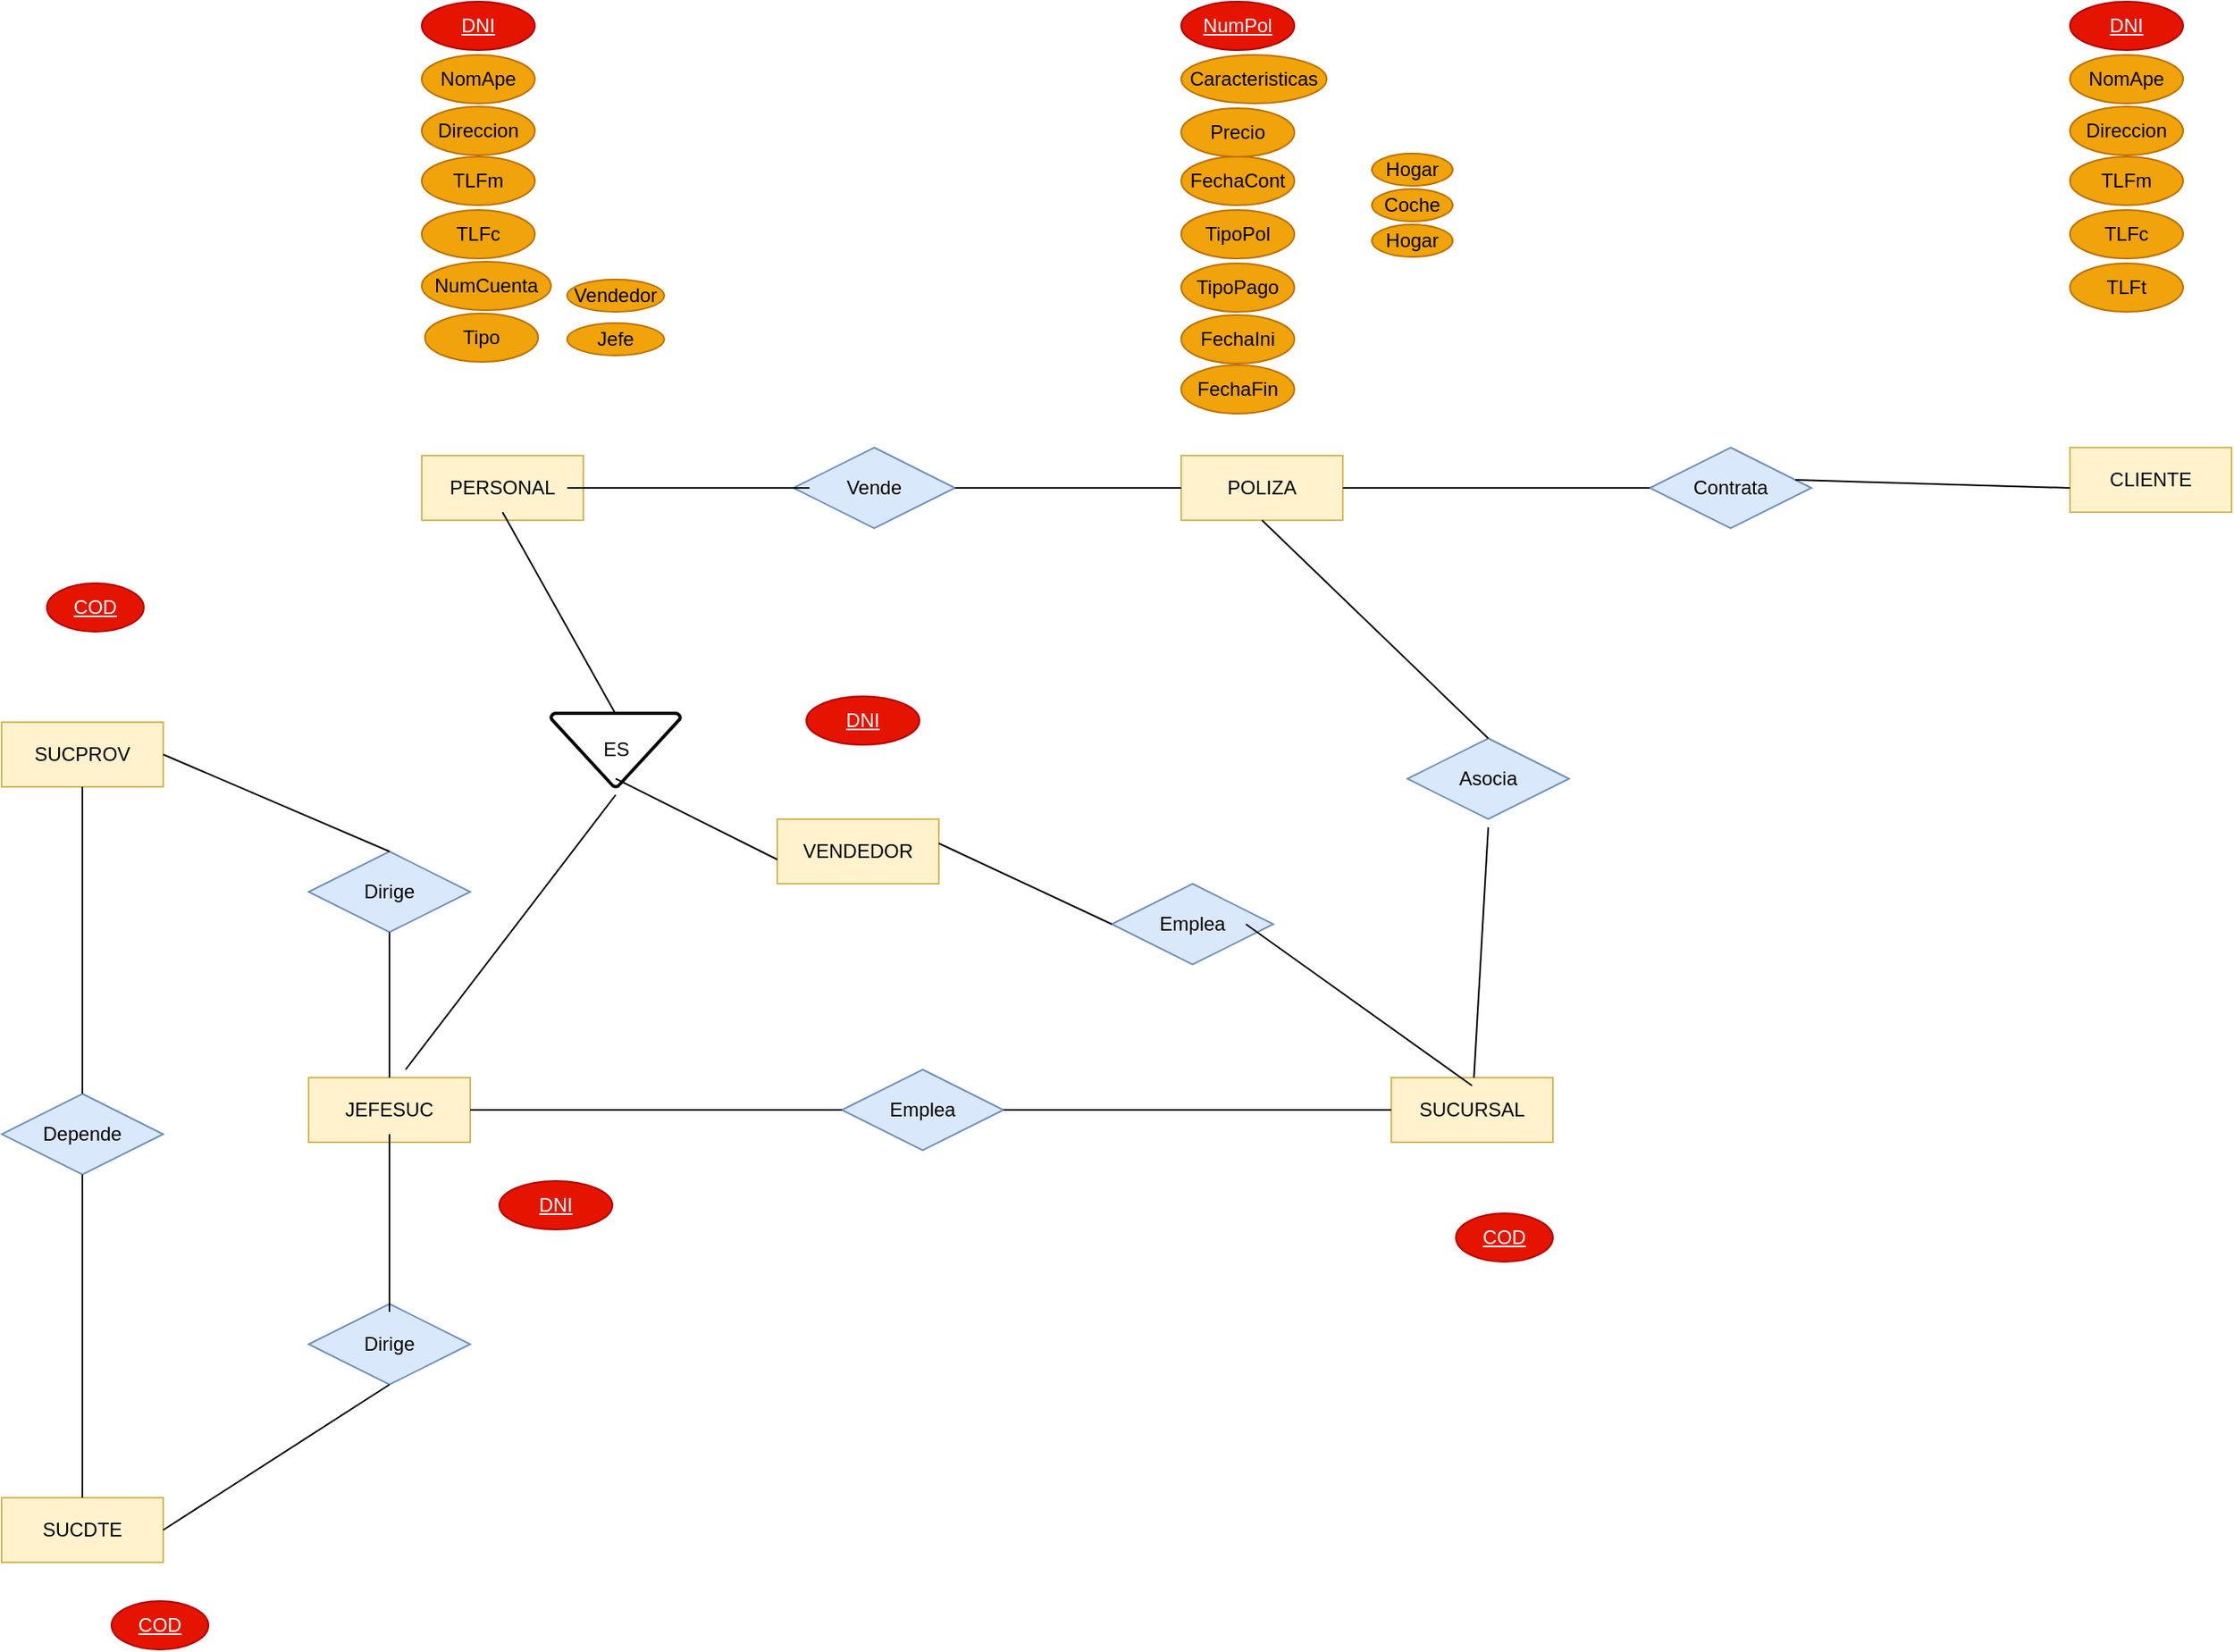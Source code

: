 <mxfile version="28.2.5">
  <diagram name="Página-1" id="L_BSh97Rvrajgwu3YOM5">
    <mxGraphModel dx="1730" dy="892" grid="1" gridSize="10" guides="1" tooltips="1" connect="1" arrows="1" fold="1" page="1" pageScale="1" pageWidth="2336" pageHeight="1654" background="light-dark(#ffffff, #af8383)" math="0" shadow="0">
      <root>
        <mxCell id="0" />
        <mxCell id="1" parent="0" />
        <mxCell id="KrXGOnQtJ1yFIMdC9X8o-1" value="CLIENTE" style="whiteSpace=wrap;html=1;align=center;fillColor=#fff2cc;strokeColor=#d6b656;" parent="1" vertex="1">
          <mxGeometry x="1832" y="476" width="100" height="40" as="geometry" />
        </mxCell>
        <mxCell id="KrXGOnQtJ1yFIMdC9X8o-2" value="POLIZA" style="whiteSpace=wrap;html=1;align=center;fillColor=#fff2cc;strokeColor=#d6b656;" parent="1" vertex="1">
          <mxGeometry x="1282" y="481" width="100" height="40" as="geometry" />
        </mxCell>
        <mxCell id="KrXGOnQtJ1yFIMdC9X8o-3" value="SUCURSAL" style="whiteSpace=wrap;html=1;align=center;fillColor=#fff2cc;strokeColor=#d6b656;" parent="1" vertex="1">
          <mxGeometry x="1412" y="866" width="100" height="40" as="geometry" />
        </mxCell>
        <mxCell id="KrXGOnQtJ1yFIMdC9X8o-4" value="PERSONAL" style="whiteSpace=wrap;html=1;align=center;fillColor=#fff2cc;strokeColor=#d6b656;" parent="1" vertex="1">
          <mxGeometry x="812" y="481" width="100" height="40" as="geometry" />
        </mxCell>
        <mxCell id="KrXGOnQtJ1yFIMdC9X8o-5" value="&lt;div&gt;JEFESUC&lt;/div&gt;" style="whiteSpace=wrap;html=1;align=center;fillColor=#fff2cc;strokeColor=#d6b656;" parent="1" vertex="1">
          <mxGeometry x="742" y="866" width="100" height="40" as="geometry" />
        </mxCell>
        <mxCell id="KrXGOnQtJ1yFIMdC9X8o-6" value="VENDEDOR" style="whiteSpace=wrap;html=1;align=center;fillColor=#fff2cc;strokeColor=#d6b656;" parent="1" vertex="1">
          <mxGeometry x="1032" y="706" width="100" height="40" as="geometry" />
        </mxCell>
        <mxCell id="KrXGOnQtJ1yFIMdC9X8o-8" value="SUCPROV" style="whiteSpace=wrap;html=1;align=center;fillColor=#fff2cc;strokeColor=#d6b656;" parent="1" vertex="1">
          <mxGeometry x="552" y="646" width="100" height="40" as="geometry" />
        </mxCell>
        <mxCell id="KrXGOnQtJ1yFIMdC9X8o-9" value="SUCDTE" style="whiteSpace=wrap;html=1;align=center;fillColor=#fff2cc;strokeColor=#d6b656;" parent="1" vertex="1">
          <mxGeometry x="552" y="1126" width="100" height="40" as="geometry" />
        </mxCell>
        <mxCell id="KrXGOnQtJ1yFIMdC9X8o-10" value="Contrata" style="shape=rhombus;perimeter=rhombusPerimeter;whiteSpace=wrap;html=1;align=center;fillColor=#dae8fc;strokeColor=#6c8ebf;" parent="1" vertex="1">
          <mxGeometry x="1572" y="476" width="100" height="50" as="geometry" />
        </mxCell>
        <mxCell id="KrXGOnQtJ1yFIMdC9X8o-11" value="Vende" style="shape=rhombus;perimeter=rhombusPerimeter;whiteSpace=wrap;html=1;align=center;fillColor=#dae8fc;strokeColor=#6c8ebf;" parent="1" vertex="1">
          <mxGeometry x="1042" y="476" width="100" height="50" as="geometry" />
        </mxCell>
        <mxCell id="KrXGOnQtJ1yFIMdC9X8o-12" value="Depende" style="shape=rhombus;perimeter=rhombusPerimeter;whiteSpace=wrap;html=1;align=center;fillColor=#dae8fc;strokeColor=#6c8ebf;" parent="1" vertex="1">
          <mxGeometry x="552" y="876" width="100" height="50" as="geometry" />
        </mxCell>
        <mxCell id="KrXGOnQtJ1yFIMdC9X8o-13" value="Emplea" style="shape=rhombus;perimeter=rhombusPerimeter;whiteSpace=wrap;html=1;align=center;fillColor=#dae8fc;strokeColor=#6c8ebf;" parent="1" vertex="1">
          <mxGeometry x="1072" y="861" width="100" height="50" as="geometry" />
        </mxCell>
        <mxCell id="KrXGOnQtJ1yFIMdC9X8o-14" value="Emplea" style="shape=rhombus;perimeter=rhombusPerimeter;whiteSpace=wrap;html=1;align=center;fillColor=#dae8fc;strokeColor=#6c8ebf;" parent="1" vertex="1">
          <mxGeometry x="1239" y="746" width="100" height="50" as="geometry" />
        </mxCell>
        <mxCell id="KrXGOnQtJ1yFIMdC9X8o-15" value="Dirige" style="shape=rhombus;perimeter=rhombusPerimeter;whiteSpace=wrap;html=1;align=center;fillColor=#dae8fc;strokeColor=#6c8ebf;" parent="1" vertex="1">
          <mxGeometry x="742" y="726" width="100" height="50" as="geometry" />
        </mxCell>
        <mxCell id="KrXGOnQtJ1yFIMdC9X8o-16" value="Dirige" style="shape=rhombus;perimeter=rhombusPerimeter;whiteSpace=wrap;html=1;align=center;fillColor=#dae8fc;strokeColor=#6c8ebf;" parent="1" vertex="1">
          <mxGeometry x="742" y="1006" width="100" height="50" as="geometry" />
        </mxCell>
        <mxCell id="KrXGOnQtJ1yFIMdC9X8o-17" value="Asocia" style="shape=rhombus;perimeter=rhombusPerimeter;whiteSpace=wrap;html=1;align=center;fillColor=#dae8fc;strokeColor=#6c8ebf;" parent="1" vertex="1">
          <mxGeometry x="1422" y="656" width="100" height="50" as="geometry" />
        </mxCell>
        <mxCell id="KrXGOnQtJ1yFIMdC9X8o-18" value="" style="endArrow=none;html=1;rounded=0;entryX=0;entryY=0.5;entryDx=0;entryDy=0;exitX=1;exitY=0.5;exitDx=0;exitDy=0;" parent="1" source="KrXGOnQtJ1yFIMdC9X8o-5" target="KrXGOnQtJ1yFIMdC9X8o-13" edge="1">
          <mxGeometry relative="1" as="geometry">
            <mxPoint x="892" y="891" as="sourcePoint" />
            <mxPoint x="1002" y="885.5" as="targetPoint" />
          </mxGeometry>
        </mxCell>
        <mxCell id="KrXGOnQtJ1yFIMdC9X8o-19" value="" style="endArrow=none;html=1;rounded=0;entryX=0;entryY=0.5;entryDx=0;entryDy=0;exitX=1;exitY=0.5;exitDx=0;exitDy=0;" parent="1" source="KrXGOnQtJ1yFIMdC9X8o-13" target="KrXGOnQtJ1yFIMdC9X8o-3" edge="1">
          <mxGeometry relative="1" as="geometry">
            <mxPoint x="1152" y="936" as="sourcePoint" />
            <mxPoint x="1382" y="941" as="targetPoint" />
          </mxGeometry>
        </mxCell>
        <mxCell id="KrXGOnQtJ1yFIMdC9X8o-20" value="" style="endArrow=none;html=1;rounded=0;entryX=0.5;entryY=0;entryDx=0;entryDy=0;exitX=0.5;exitY=1;exitDx=0;exitDy=0;" parent="1" source="KrXGOnQtJ1yFIMdC9X8o-8" target="KrXGOnQtJ1yFIMdC9X8o-12" edge="1">
          <mxGeometry relative="1" as="geometry">
            <mxPoint x="792" y="796" as="sourcePoint" />
            <mxPoint x="1022" y="801" as="targetPoint" />
          </mxGeometry>
        </mxCell>
        <mxCell id="KrXGOnQtJ1yFIMdC9X8o-21" value="" style="endArrow=none;html=1;rounded=0;exitX=0.5;exitY=1;exitDx=0;exitDy=0;" parent="1" source="KrXGOnQtJ1yFIMdC9X8o-12" target="KrXGOnQtJ1yFIMdC9X8o-9" edge="1">
          <mxGeometry relative="1" as="geometry">
            <mxPoint x="612" y="796" as="sourcePoint" />
            <mxPoint x="612" y="996" as="targetPoint" />
          </mxGeometry>
        </mxCell>
        <mxCell id="Dobw_pbnJO2B4XNPJlrt-1" value="" style="endArrow=none;html=1;rounded=0;entryX=0.5;entryY=0;entryDx=0;entryDy=0;entryPerimeter=0;exitX=1;exitY=0.5;exitDx=0;exitDy=0;exitPerimeter=0;" edge="1" parent="1" source="KrXGOnQtJ1yFIMdC9X8o-8" target="KrXGOnQtJ1yFIMdC9X8o-15">
          <mxGeometry relative="1" as="geometry">
            <mxPoint x="662" y="666" as="sourcePoint" />
            <mxPoint x="692" y="946" as="targetPoint" />
          </mxGeometry>
        </mxCell>
        <mxCell id="Dobw_pbnJO2B4XNPJlrt-2" value="" style="endArrow=none;html=1;rounded=0;entryX=0;entryY=0.5;entryDx=0;entryDy=0;exitX=1;exitY=0.375;exitDx=0;exitDy=0;exitPerimeter=0;" edge="1" parent="1" source="KrXGOnQtJ1yFIMdC9X8o-6" target="KrXGOnQtJ1yFIMdC9X8o-14">
          <mxGeometry relative="1" as="geometry">
            <mxPoint x="1132" y="736" as="sourcePoint" />
            <mxPoint x="1272" y="796" as="targetPoint" />
          </mxGeometry>
        </mxCell>
        <mxCell id="Dobw_pbnJO2B4XNPJlrt-3" value="" style="endArrow=none;html=1;rounded=0;entryX=0.5;entryY=0;entryDx=0;entryDy=0;" edge="1" parent="1" target="KrXGOnQtJ1yFIMdC9X8o-5">
          <mxGeometry relative="1" as="geometry">
            <mxPoint x="792" y="776" as="sourcePoint" />
            <mxPoint x="972" y="866" as="targetPoint" />
          </mxGeometry>
        </mxCell>
        <mxCell id="Dobw_pbnJO2B4XNPJlrt-6" value="" style="endArrow=none;html=1;rounded=0;entryX=0.5;entryY=0.1;entryDx=0;entryDy=0;entryPerimeter=0;exitX=0.5;exitY=0.875;exitDx=0;exitDy=0;exitPerimeter=0;" edge="1" parent="1" source="KrXGOnQtJ1yFIMdC9X8o-5" target="KrXGOnQtJ1yFIMdC9X8o-16">
          <mxGeometry relative="1" as="geometry">
            <mxPoint x="822" y="951" as="sourcePoint" />
            <mxPoint x="962" y="1011" as="targetPoint" />
          </mxGeometry>
        </mxCell>
        <mxCell id="Dobw_pbnJO2B4XNPJlrt-8" value="" style="endArrow=none;html=1;rounded=0;exitX=0.5;exitY=1;exitDx=0;exitDy=0;" edge="1" parent="1" source="KrXGOnQtJ1yFIMdC9X8o-16">
          <mxGeometry relative="1" as="geometry">
            <mxPoint x="842" y="1101" as="sourcePoint" />
            <mxPoint x="652" y="1146" as="targetPoint" />
          </mxGeometry>
        </mxCell>
        <mxCell id="Dobw_pbnJO2B4XNPJlrt-39" value="ES" style="shape=mxgraph.flowchart.merge_or_storage;strokeWidth=2;gradientColor=none;gradientDirection=north;fontStyle=0;html=1;" vertex="1" parent="1">
          <mxGeometry x="892" y="640.5" width="80" height="45.5" as="geometry" />
        </mxCell>
        <mxCell id="Dobw_pbnJO2B4XNPJlrt-63" value="" style="endArrow=none;html=1;rounded=0;entryX=0.5;entryY=0.011;entryDx=0;entryDy=0;entryPerimeter=0;exitX=0.5;exitY=0.875;exitDx=0;exitDy=0;exitPerimeter=0;" edge="1" parent="1" source="KrXGOnQtJ1yFIMdC9X8o-4" target="Dobw_pbnJO2B4XNPJlrt-39">
          <mxGeometry relative="1" as="geometry">
            <mxPoint x="872" y="551" as="sourcePoint" />
            <mxPoint x="772" y="921" as="targetPoint" />
          </mxGeometry>
        </mxCell>
        <mxCell id="Dobw_pbnJO2B4XNPJlrt-64" value="" style="endArrow=none;html=1;rounded=0;entryX=0.5;entryY=0;entryDx=0;entryDy=0;exitX=0.5;exitY=0.89;exitDx=0;exitDy=0;exitPerimeter=0;" edge="1" parent="1" source="Dobw_pbnJO2B4XNPJlrt-39">
          <mxGeometry relative="1" as="geometry">
            <mxPoint x="922" y="750.995" as="sourcePoint" />
            <mxPoint x="1032" y="731" as="targetPoint" />
          </mxGeometry>
        </mxCell>
        <mxCell id="Dobw_pbnJO2B4XNPJlrt-65" value="" style="endArrow=none;html=1;rounded=0;" edge="1" parent="1">
          <mxGeometry relative="1" as="geometry">
            <mxPoint x="932" y="691" as="sourcePoint" />
            <mxPoint x="802" y="861" as="targetPoint" />
          </mxGeometry>
        </mxCell>
        <mxCell id="Dobw_pbnJO2B4XNPJlrt-66" value="" style="endArrow=none;html=1;rounded=0;entryX=0.5;entryY=0.125;entryDx=0;entryDy=0;entryPerimeter=0;exitX=0.83;exitY=0.5;exitDx=0;exitDy=0;exitPerimeter=0;" edge="1" parent="1" source="KrXGOnQtJ1yFIMdC9X8o-14" target="KrXGOnQtJ1yFIMdC9X8o-3">
          <mxGeometry relative="1" as="geometry">
            <mxPoint x="1332" y="771" as="sourcePoint" />
            <mxPoint x="1289" y="801" as="targetPoint" />
          </mxGeometry>
        </mxCell>
        <mxCell id="Dobw_pbnJO2B4XNPJlrt-67" value="" style="endArrow=none;html=1;rounded=0;exitX=1;exitY=0.5;exitDx=0;exitDy=0;exitPerimeter=0;" edge="1" parent="1" source="KrXGOnQtJ1yFIMdC9X8o-11" target="KrXGOnQtJ1yFIMdC9X8o-2">
          <mxGeometry relative="1" as="geometry">
            <mxPoint x="1132" y="581" as="sourcePoint" />
            <mxPoint x="1239" y="631" as="targetPoint" />
          </mxGeometry>
        </mxCell>
        <mxCell id="Dobw_pbnJO2B4XNPJlrt-68" value="" style="endArrow=none;html=1;rounded=0;exitX=0.9;exitY=0.5;exitDx=0;exitDy=0;exitPerimeter=0;" edge="1" parent="1" source="KrXGOnQtJ1yFIMdC9X8o-4">
          <mxGeometry relative="1" as="geometry">
            <mxPoint x="922" y="501" as="sourcePoint" />
            <mxPoint x="1052" y="501" as="targetPoint" />
          </mxGeometry>
        </mxCell>
        <mxCell id="Dobw_pbnJO2B4XNPJlrt-69" value="" style="endArrow=none;html=1;rounded=0;exitX=0.9;exitY=0.4;exitDx=0;exitDy=0;exitPerimeter=0;entryX=0;entryY=0.625;entryDx=0;entryDy=0;entryPerimeter=0;" edge="1" parent="1" source="KrXGOnQtJ1yFIMdC9X8o-10" target="KrXGOnQtJ1yFIMdC9X8o-1">
          <mxGeometry relative="1" as="geometry">
            <mxPoint x="1682" y="511" as="sourcePoint" />
            <mxPoint x="1852" y="511" as="targetPoint" />
          </mxGeometry>
        </mxCell>
        <mxCell id="Dobw_pbnJO2B4XNPJlrt-70" value="" style="endArrow=none;html=1;rounded=0;entryX=0;entryY=0.5;entryDx=0;entryDy=0;exitX=1;exitY=0.5;exitDx=0;exitDy=0;exitPerimeter=0;" edge="1" parent="1" source="KrXGOnQtJ1yFIMdC9X8o-2" target="KrXGOnQtJ1yFIMdC9X8o-10">
          <mxGeometry relative="1" as="geometry">
            <mxPoint x="1472" y="531" as="sourcePoint" />
            <mxPoint x="1579" y="581" as="targetPoint" />
          </mxGeometry>
        </mxCell>
        <mxCell id="Dobw_pbnJO2B4XNPJlrt-71" value="" style="endArrow=none;html=1;rounded=0;exitX=0.5;exitY=1;exitDx=0;exitDy=0;exitPerimeter=0;entryX=0.5;entryY=0;entryDx=0;entryDy=0;" edge="1" parent="1" source="KrXGOnQtJ1yFIMdC9X8o-2" target="KrXGOnQtJ1yFIMdC9X8o-17">
          <mxGeometry relative="1" as="geometry">
            <mxPoint x="1392" y="631" as="sourcePoint" />
            <mxPoint x="1472" y="681" as="targetPoint" />
          </mxGeometry>
        </mxCell>
        <mxCell id="Dobw_pbnJO2B4XNPJlrt-72" value="" style="endArrow=none;html=1;rounded=0;" edge="1" parent="1" target="KrXGOnQtJ1yFIMdC9X8o-3">
          <mxGeometry relative="1" as="geometry">
            <mxPoint x="1472" y="711" as="sourcePoint" />
            <mxPoint x="1482" y="861" as="targetPoint" />
          </mxGeometry>
        </mxCell>
        <mxCell id="Dobw_pbnJO2B4XNPJlrt-73" value="NomApe" style="ellipse;whiteSpace=wrap;html=1;fillColor=#f0a30a;fontColor=#000000;strokeColor=#BD7000;" vertex="1" parent="1">
          <mxGeometry x="1832" y="233" width="70" height="30" as="geometry" />
        </mxCell>
        <mxCell id="Dobw_pbnJO2B4XNPJlrt-74" value="DNI" style="ellipse;whiteSpace=wrap;html=1;fillColor=#e51400;strokeColor=#B20000;fontColor=#ffffff;fontStyle=4" vertex="1" parent="1">
          <mxGeometry x="1832" y="200" width="70" height="30" as="geometry" />
        </mxCell>
        <mxCell id="Dobw_pbnJO2B4XNPJlrt-75" value="Direccion" style="ellipse;whiteSpace=wrap;html=1;fillColor=#f0a30a;fontColor=#000000;strokeColor=#BD7000;" vertex="1" parent="1">
          <mxGeometry x="1832" y="265" width="70" height="30" as="geometry" />
        </mxCell>
        <mxCell id="Dobw_pbnJO2B4XNPJlrt-76" value="TLFm" style="ellipse;whiteSpace=wrap;html=1;fillColor=#f0a30a;fontColor=#000000;strokeColor=#BD7000;" vertex="1" parent="1">
          <mxGeometry x="1832" y="296" width="70" height="30" as="geometry" />
        </mxCell>
        <mxCell id="Dobw_pbnJO2B4XNPJlrt-77" value="TLFc" style="ellipse;whiteSpace=wrap;html=1;fillColor=#f0a30a;fontColor=#000000;strokeColor=#BD7000;" vertex="1" parent="1">
          <mxGeometry x="1832" y="329" width="70" height="30" as="geometry" />
        </mxCell>
        <mxCell id="Dobw_pbnJO2B4XNPJlrt-78" value="TLFt" style="ellipse;whiteSpace=wrap;html=1;fillColor=#f0a30a;fontColor=#000000;strokeColor=#BD7000;" vertex="1" parent="1">
          <mxGeometry x="1832" y="362" width="70" height="30" as="geometry" />
        </mxCell>
        <mxCell id="Dobw_pbnJO2B4XNPJlrt-79" value="NumPol" style="ellipse;whiteSpace=wrap;html=1;fillColor=#e51400;strokeColor=#B20000;fontColor=#ffffff;fontStyle=4" vertex="1" parent="1">
          <mxGeometry x="1282" y="200" width="70" height="30" as="geometry" />
        </mxCell>
        <mxCell id="Dobw_pbnJO2B4XNPJlrt-80" value="Caracteristicas" style="ellipse;whiteSpace=wrap;html=1;fillColor=#f0a30a;fontColor=#000000;strokeColor=#BD7000;" vertex="1" parent="1">
          <mxGeometry x="1282" y="233" width="90" height="30" as="geometry" />
        </mxCell>
        <mxCell id="Dobw_pbnJO2B4XNPJlrt-81" value="Precio" style="ellipse;whiteSpace=wrap;html=1;fillColor=#f0a30a;fontColor=#000000;strokeColor=#BD7000;" vertex="1" parent="1">
          <mxGeometry x="1282" y="266" width="70" height="30" as="geometry" />
        </mxCell>
        <mxCell id="Dobw_pbnJO2B4XNPJlrt-82" value="FechaCont" style="ellipse;whiteSpace=wrap;html=1;fillColor=#f0a30a;fontColor=#000000;strokeColor=#BD7000;" vertex="1" parent="1">
          <mxGeometry x="1282" y="296" width="70" height="30" as="geometry" />
        </mxCell>
        <mxCell id="Dobw_pbnJO2B4XNPJlrt-83" value="TipoPol" style="ellipse;whiteSpace=wrap;html=1;fillColor=#f0a30a;fontColor=#000000;strokeColor=#BD7000;" vertex="1" parent="1">
          <mxGeometry x="1282" y="329" width="70" height="30" as="geometry" />
        </mxCell>
        <mxCell id="Dobw_pbnJO2B4XNPJlrt-84" value="TipoPago" style="ellipse;whiteSpace=wrap;html=1;fillColor=#f0a30a;fontColor=#000000;strokeColor=#BD7000;" vertex="1" parent="1">
          <mxGeometry x="1282" y="362" width="70" height="30" as="geometry" />
        </mxCell>
        <mxCell id="Dobw_pbnJO2B4XNPJlrt-85" value="FechaIni" style="ellipse;whiteSpace=wrap;html=1;fillColor=#f0a30a;fontColor=#000000;strokeColor=#BD7000;" vertex="1" parent="1">
          <mxGeometry x="1282" y="394" width="70" height="30" as="geometry" />
        </mxCell>
        <mxCell id="Dobw_pbnJO2B4XNPJlrt-86" value="FechaFin" style="ellipse;whiteSpace=wrap;html=1;fillColor=#f0a30a;fontColor=#000000;strokeColor=#BD7000;" vertex="1" parent="1">
          <mxGeometry x="1282" y="425" width="70" height="30" as="geometry" />
        </mxCell>
        <mxCell id="Dobw_pbnJO2B4XNPJlrt-87" value="Hogar" style="ellipse;whiteSpace=wrap;html=1;fillColor=#f0a30a;fontColor=#000000;strokeColor=#BD7000;" vertex="1" parent="1">
          <mxGeometry x="1400" y="294" width="50" height="20" as="geometry" />
        </mxCell>
        <mxCell id="Dobw_pbnJO2B4XNPJlrt-88" value="Coche" style="ellipse;whiteSpace=wrap;html=1;fillColor=#f0a30a;fontColor=#000000;strokeColor=#BD7000;" vertex="1" parent="1">
          <mxGeometry x="1400" y="316" width="50" height="20" as="geometry" />
        </mxCell>
        <mxCell id="Dobw_pbnJO2B4XNPJlrt-89" value="Hogar" style="ellipse;whiteSpace=wrap;html=1;fillColor=#f0a30a;fontColor=#000000;strokeColor=#BD7000;" vertex="1" parent="1">
          <mxGeometry x="1400" y="338" width="50" height="20" as="geometry" />
        </mxCell>
        <mxCell id="Dobw_pbnJO2B4XNPJlrt-90" value="COD" style="ellipse;whiteSpace=wrap;html=1;fillColor=#e51400;fontColor=#ffffff;strokeColor=#B20000;fontStyle=4" vertex="1" parent="1">
          <mxGeometry x="1452" y="950" width="60" height="30" as="geometry" />
        </mxCell>
        <mxCell id="Dobw_pbnJO2B4XNPJlrt-91" value="DNI" style="ellipse;whiteSpace=wrap;html=1;fillColor=#e51400;strokeColor=#B20000;fontColor=#ffffff;fontStyle=4" vertex="1" parent="1">
          <mxGeometry x="812" y="200" width="70" height="30" as="geometry" />
        </mxCell>
        <mxCell id="Dobw_pbnJO2B4XNPJlrt-92" value="NomApe" style="ellipse;whiteSpace=wrap;html=1;fillColor=#f0a30a;fontColor=#000000;strokeColor=#BD7000;" vertex="1" parent="1">
          <mxGeometry x="812" y="233" width="70" height="30" as="geometry" />
        </mxCell>
        <mxCell id="Dobw_pbnJO2B4XNPJlrt-93" value="Direccion" style="ellipse;whiteSpace=wrap;html=1;fillColor=#f0a30a;fontColor=#000000;strokeColor=#BD7000;" vertex="1" parent="1">
          <mxGeometry x="812" y="265" width="70" height="30" as="geometry" />
        </mxCell>
        <mxCell id="Dobw_pbnJO2B4XNPJlrt-94" value="TLFm" style="ellipse;whiteSpace=wrap;html=1;fillColor=#f0a30a;fontColor=#000000;strokeColor=#BD7000;" vertex="1" parent="1">
          <mxGeometry x="812" y="296" width="70" height="30" as="geometry" />
        </mxCell>
        <mxCell id="Dobw_pbnJO2B4XNPJlrt-95" value="TLFc" style="ellipse;whiteSpace=wrap;html=1;fillColor=#f0a30a;fontColor=#000000;strokeColor=#BD7000;" vertex="1" parent="1">
          <mxGeometry x="812" y="329" width="70" height="30" as="geometry" />
        </mxCell>
        <mxCell id="Dobw_pbnJO2B4XNPJlrt-96" value="NumCuenta" style="ellipse;whiteSpace=wrap;html=1;fillColor=#f0a30a;fontColor=#000000;strokeColor=#BD7000;" vertex="1" parent="1">
          <mxGeometry x="812" y="361" width="80" height="30" as="geometry" />
        </mxCell>
        <mxCell id="Dobw_pbnJO2B4XNPJlrt-97" value="Tipo" style="ellipse;whiteSpace=wrap;html=1;fillColor=#f0a30a;fontColor=#000000;strokeColor=#BD7000;" vertex="1" parent="1">
          <mxGeometry x="814" y="393" width="70" height="30" as="geometry" />
        </mxCell>
        <mxCell id="Dobw_pbnJO2B4XNPJlrt-98" value="Vendedor" style="ellipse;whiteSpace=wrap;html=1;fillColor=#f0a30a;fontColor=#000000;strokeColor=#BD7000;" vertex="1" parent="1">
          <mxGeometry x="902" y="372" width="60" height="20" as="geometry" />
        </mxCell>
        <mxCell id="Dobw_pbnJO2B4XNPJlrt-99" value="Jefe" style="ellipse;whiteSpace=wrap;html=1;fillColor=#f0a30a;fontColor=#000000;strokeColor=#BD7000;" vertex="1" parent="1">
          <mxGeometry x="902" y="399" width="60" height="20" as="geometry" />
        </mxCell>
        <mxCell id="Dobw_pbnJO2B4XNPJlrt-100" value="DNI" style="ellipse;whiteSpace=wrap;html=1;fillColor=#e51400;strokeColor=#B20000;fontColor=#ffffff;fontStyle=4" vertex="1" parent="1">
          <mxGeometry x="860" y="930" width="70" height="30" as="geometry" />
        </mxCell>
        <mxCell id="Dobw_pbnJO2B4XNPJlrt-101" value="DNI" style="ellipse;whiteSpace=wrap;html=1;fillColor=#e51400;strokeColor=#B20000;fontColor=#ffffff;fontStyle=4" vertex="1" parent="1">
          <mxGeometry x="1050" y="630" width="70" height="30" as="geometry" />
        </mxCell>
        <mxCell id="Dobw_pbnJO2B4XNPJlrt-102" value="COD" style="ellipse;whiteSpace=wrap;html=1;fillColor=#e51400;fontColor=#ffffff;strokeColor=#B20000;fontStyle=4" vertex="1" parent="1">
          <mxGeometry x="580" y="560" width="60" height="30" as="geometry" />
        </mxCell>
        <mxCell id="Dobw_pbnJO2B4XNPJlrt-103" value="COD" style="ellipse;whiteSpace=wrap;html=1;fillColor=#e51400;fontColor=#ffffff;strokeColor=#B20000;fontStyle=4" vertex="1" parent="1">
          <mxGeometry x="620" y="1190" width="60" height="30" as="geometry" />
        </mxCell>
      </root>
    </mxGraphModel>
  </diagram>
</mxfile>

